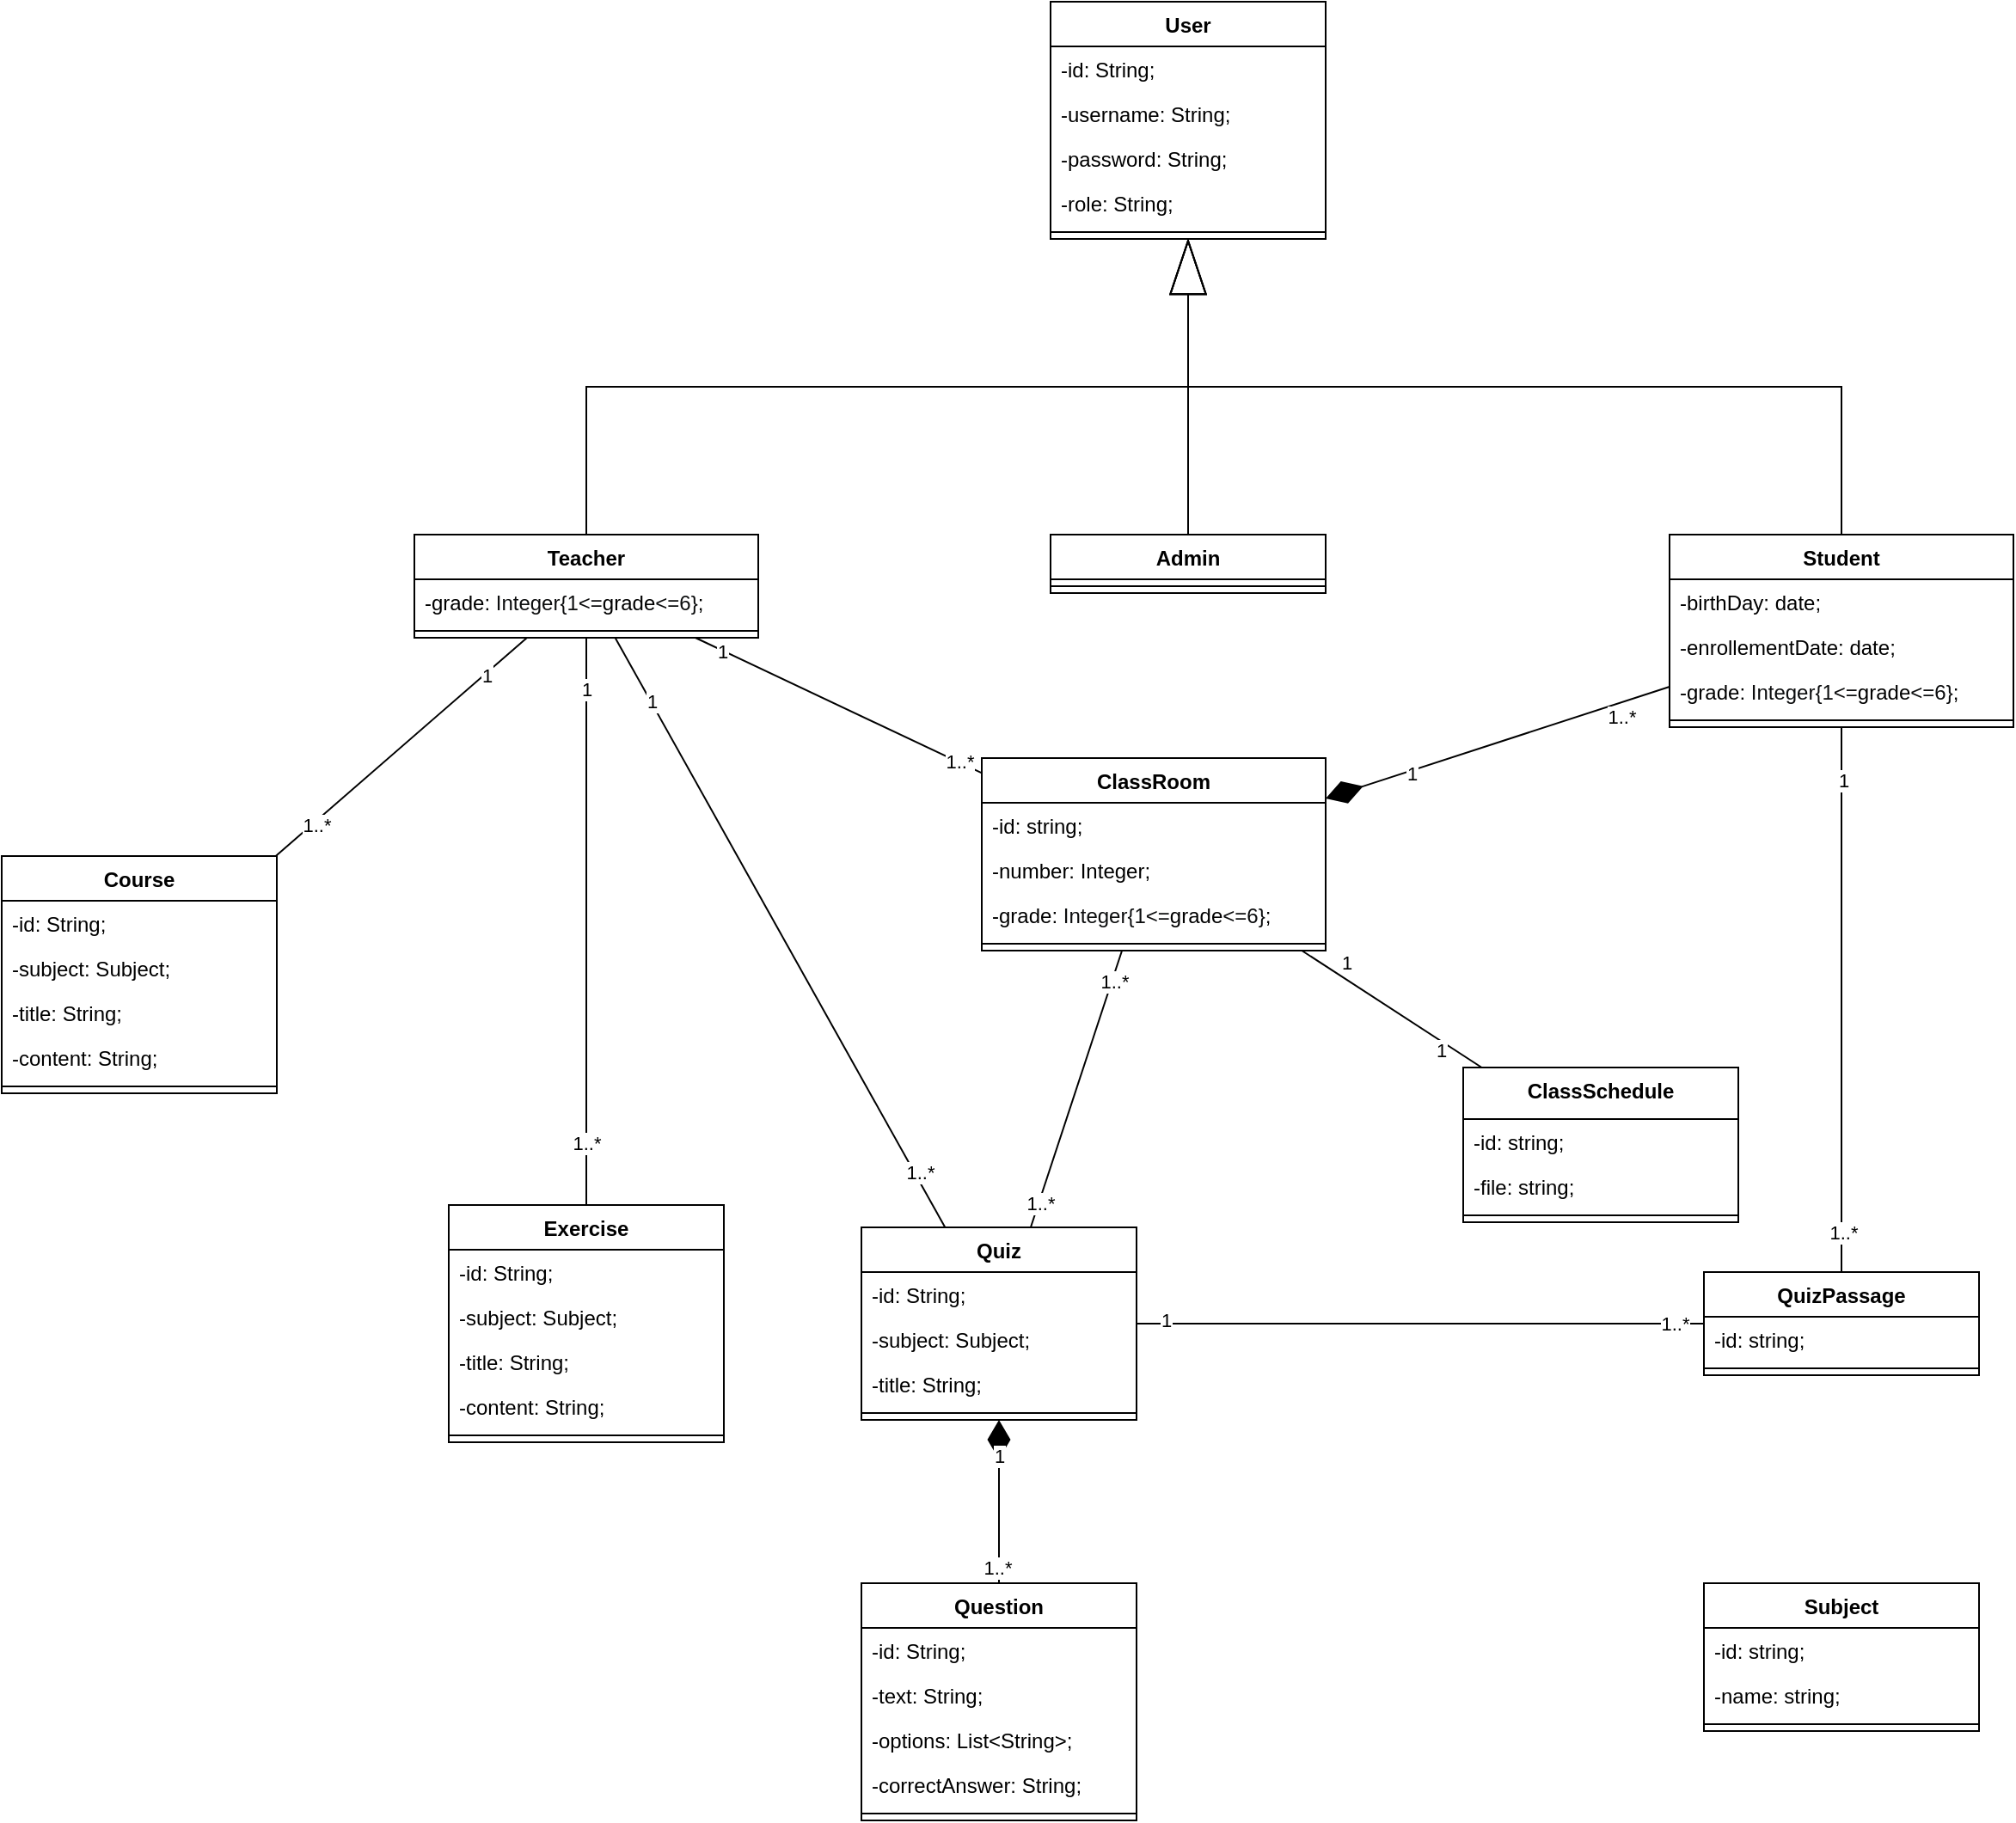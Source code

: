 <mxfile version="26.0.4">
  <diagram id="ZNLMa6NuQS9rF1U6yLBb" name="Class">
    <mxGraphModel dx="1740" dy="540" grid="1" gridSize="10" guides="1" tooltips="1" connect="1" arrows="1" fold="1" page="1" pageScale="1" pageWidth="827" pageHeight="1169" background="none" math="0" shadow="0">
      <root>
        <mxCell id="0" />
        <mxCell id="1" parent="0" />
        <mxCell id="Dh1BNLaKfbrA8YzyNQ19-1" value="User" style="swimlane;fontStyle=1;align=center;verticalAlign=top;childLayout=stackLayout;horizontal=1;startSize=26;horizontalStack=0;resizeParent=1;resizeParentMax=0;resizeLast=0;collapsible=1;marginBottom=0;whiteSpace=wrap;html=1;" parent="1" vertex="1">
          <mxGeometry y="40" width="160" height="138" as="geometry">
            <mxRectangle x="-90" y="130" width="70" height="30" as="alternateBounds" />
          </mxGeometry>
        </mxCell>
        <mxCell id="Dh1BNLaKfbrA8YzyNQ19-2" value="-id: String;" style="text;strokeColor=none;fillColor=none;align=left;verticalAlign=top;spacingLeft=4;spacingRight=4;overflow=hidden;rotatable=0;points=[[0,0.5],[1,0.5]];portConstraint=eastwest;whiteSpace=wrap;html=1;" parent="Dh1BNLaKfbrA8YzyNQ19-1" vertex="1">
          <mxGeometry y="26" width="160" height="26" as="geometry" />
        </mxCell>
        <mxCell id="Dh1BNLaKfbrA8YzyNQ19-5" value="-username: String;" style="text;strokeColor=none;fillColor=none;align=left;verticalAlign=top;spacingLeft=4;spacingRight=4;overflow=hidden;rotatable=0;points=[[0,0.5],[1,0.5]];portConstraint=eastwest;whiteSpace=wrap;html=1;" parent="Dh1BNLaKfbrA8YzyNQ19-1" vertex="1">
          <mxGeometry y="52" width="160" height="26" as="geometry" />
        </mxCell>
        <mxCell id="Dh1BNLaKfbrA8YzyNQ19-6" value="-password: String;" style="text;strokeColor=none;fillColor=none;align=left;verticalAlign=top;spacingLeft=4;spacingRight=4;overflow=hidden;rotatable=0;points=[[0,0.5],[1,0.5]];portConstraint=eastwest;whiteSpace=wrap;html=1;" parent="Dh1BNLaKfbrA8YzyNQ19-1" vertex="1">
          <mxGeometry y="78" width="160" height="26" as="geometry" />
        </mxCell>
        <mxCell id="Dh1BNLaKfbrA8YzyNQ19-7" value="-role: String;" style="text;strokeColor=none;fillColor=none;align=left;verticalAlign=top;spacingLeft=4;spacingRight=4;overflow=hidden;rotatable=0;points=[[0,0.5],[1,0.5]];portConstraint=eastwest;whiteSpace=wrap;html=1;" parent="Dh1BNLaKfbrA8YzyNQ19-1" vertex="1">
          <mxGeometry y="104" width="160" height="26" as="geometry" />
        </mxCell>
        <mxCell id="Dh1BNLaKfbrA8YzyNQ19-3" value="" style="line;strokeWidth=1;fillColor=none;align=left;verticalAlign=middle;spacingTop=-1;spacingLeft=3;spacingRight=3;rotatable=0;labelPosition=right;points=[];portConstraint=eastwest;strokeColor=inherit;" parent="Dh1BNLaKfbrA8YzyNQ19-1" vertex="1">
          <mxGeometry y="130" width="160" height="8" as="geometry" />
        </mxCell>
        <mxCell id="539YKd0gazJRQFYirJk1-3" style="rounded=0;orthogonalLoop=1;jettySize=auto;html=1;endArrow=none;endFill=0;" parent="1" source="vN_Mr8777Evo0_8Av_sA-1" target="vN_Mr8777Evo0_8Av_sA-65" edge="1">
          <mxGeometry relative="1" as="geometry" />
        </mxCell>
        <mxCell id="539YKd0gazJRQFYirJk1-4" value="1" style="edgeLabel;html=1;align=center;verticalAlign=middle;resizable=0;points=[];" parent="539YKd0gazJRQFYirJk1-3" vertex="1" connectable="0">
          <mxGeometry x="-0.815" y="-1" relative="1" as="geometry">
            <mxPoint as="offset" />
          </mxGeometry>
        </mxCell>
        <mxCell id="539YKd0gazJRQFYirJk1-5" value="1..*" style="edgeLabel;html=1;align=center;verticalAlign=middle;resizable=0;points=[];" parent="539YKd0gazJRQFYirJk1-3" vertex="1" connectable="0">
          <mxGeometry x="0.833" y="1" relative="1" as="geometry">
            <mxPoint as="offset" />
          </mxGeometry>
        </mxCell>
        <mxCell id="539YKd0gazJRQFYirJk1-7" style="rounded=0;orthogonalLoop=1;jettySize=auto;html=1;endArrow=none;endFill=0;" parent="1" source="vN_Mr8777Evo0_8Av_sA-1" target="vN_Mr8777Evo0_8Av_sA-33" edge="1">
          <mxGeometry relative="1" as="geometry" />
        </mxCell>
        <mxCell id="539YKd0gazJRQFYirJk1-14" value="1" style="edgeLabel;html=1;align=center;verticalAlign=middle;resizable=0;points=[];" parent="539YKd0gazJRQFYirJk1-7" vertex="1" connectable="0">
          <mxGeometry x="-0.79" y="1" relative="1" as="geometry">
            <mxPoint y="1" as="offset" />
          </mxGeometry>
        </mxCell>
        <mxCell id="539YKd0gazJRQFYirJk1-15" value="1..*" style="edgeLabel;html=1;align=center;verticalAlign=middle;resizable=0;points=[];" parent="539YKd0gazJRQFYirJk1-7" vertex="1" connectable="0">
          <mxGeometry x="0.821" y="3" relative="1" as="geometry">
            <mxPoint as="offset" />
          </mxGeometry>
        </mxCell>
        <mxCell id="VdvBMVLVdSBaLMed2xh4-1" style="rounded=0;orthogonalLoop=1;jettySize=auto;html=1;endArrow=none;endFill=0;" edge="1" parent="1" source="vN_Mr8777Evo0_8Av_sA-1" target="vN_Mr8777Evo0_8Av_sA-27">
          <mxGeometry relative="1" as="geometry" />
        </mxCell>
        <mxCell id="VdvBMVLVdSBaLMed2xh4-12" value="1" style="edgeLabel;html=1;align=center;verticalAlign=middle;resizable=0;points=[];" vertex="1" connectable="0" parent="VdvBMVLVdSBaLMed2xh4-1">
          <mxGeometry x="-0.819" relative="1" as="geometry">
            <mxPoint as="offset" />
          </mxGeometry>
        </mxCell>
        <mxCell id="VdvBMVLVdSBaLMed2xh4-13" value="1..*" style="edgeLabel;html=1;align=center;verticalAlign=middle;resizable=0;points=[];" vertex="1" connectable="0" parent="VdvBMVLVdSBaLMed2xh4-1">
          <mxGeometry x="0.778" relative="1" as="geometry">
            <mxPoint as="offset" />
          </mxGeometry>
        </mxCell>
        <mxCell id="VdvBMVLVdSBaLMed2xh4-2" style="rounded=0;orthogonalLoop=1;jettySize=auto;html=1;endArrow=none;endFill=0;" edge="1" parent="1" source="vN_Mr8777Evo0_8Av_sA-1" target="vN_Mr8777Evo0_8Av_sA-21">
          <mxGeometry relative="1" as="geometry" />
        </mxCell>
        <mxCell id="VdvBMVLVdSBaLMed2xh4-10" value="1" style="edgeLabel;html=1;align=center;verticalAlign=middle;resizable=0;points=[];" vertex="1" connectable="0" parent="VdvBMVLVdSBaLMed2xh4-2">
          <mxGeometry x="-0.669" y="1" relative="1" as="geometry">
            <mxPoint as="offset" />
          </mxGeometry>
        </mxCell>
        <mxCell id="VdvBMVLVdSBaLMed2xh4-11" value="1..*" style="edgeLabel;html=1;align=center;verticalAlign=middle;resizable=0;points=[];" vertex="1" connectable="0" parent="VdvBMVLVdSBaLMed2xh4-2">
          <mxGeometry x="0.694" y="1" relative="1" as="geometry">
            <mxPoint as="offset" />
          </mxGeometry>
        </mxCell>
        <mxCell id="VdvBMVLVdSBaLMed2xh4-7" style="rounded=0;orthogonalLoop=1;jettySize=auto;html=1;edgeStyle=elbowEdgeStyle;elbow=vertical;endArrow=blockThin;endFill=0;endSize=30;" edge="1" parent="1" source="vN_Mr8777Evo0_8Av_sA-1" target="Dh1BNLaKfbrA8YzyNQ19-1">
          <mxGeometry relative="1" as="geometry" />
        </mxCell>
        <mxCell id="vN_Mr8777Evo0_8Av_sA-1" value="Teacher" style="swimlane;fontStyle=1;align=center;verticalAlign=top;childLayout=stackLayout;horizontal=1;startSize=26;horizontalStack=0;resizeParent=1;resizeParentMax=0;resizeLast=0;collapsible=1;marginBottom=0;whiteSpace=wrap;html=1;" parent="1" vertex="1">
          <mxGeometry x="-370" y="350" width="200" height="60" as="geometry">
            <mxRectangle x="-320" y="560" width="80" height="30" as="alternateBounds" />
          </mxGeometry>
        </mxCell>
        <mxCell id="vN_Mr8777Evo0_8Av_sA-2" value="&lt;font face=&quot;Helvetica&quot;&gt;-grade:&amp;nbsp;&lt;span style=&quot;color: rgb(12, 13, 14);&quot;&gt;Integer{1&amp;lt;=&lt;/span&gt;&lt;/font&gt;grade&lt;font face=&quot;Helvetica&quot;&gt;&lt;span style=&quot;color: rgb(12, 13, 14);&quot;&gt;&amp;lt;=6}&lt;/span&gt;;&lt;/font&gt;" style="text;strokeColor=none;fillColor=none;align=left;verticalAlign=top;spacingLeft=4;spacingRight=4;overflow=hidden;rotatable=0;points=[[0,0.5],[1,0.5]];portConstraint=eastwest;whiteSpace=wrap;html=1;" parent="vN_Mr8777Evo0_8Av_sA-1" vertex="1">
          <mxGeometry y="26" width="200" height="26" as="geometry" />
        </mxCell>
        <mxCell id="vN_Mr8777Evo0_8Av_sA-3" value="" style="line;strokeWidth=1;fillColor=none;align=left;verticalAlign=middle;spacingTop=-1;spacingLeft=3;spacingRight=3;rotatable=0;labelPosition=right;points=[];portConstraint=eastwest;strokeColor=inherit;" parent="vN_Mr8777Evo0_8Av_sA-1" vertex="1">
          <mxGeometry y="52" width="200" height="8" as="geometry" />
        </mxCell>
        <mxCell id="tNp2N3DPysvYmru-6BIt-1" style="rounded=0;orthogonalLoop=1;jettySize=auto;html=1;endArrow=diamondThin;endFill=1;endSize=20;" parent="1" source="vN_Mr8777Evo0_8Av_sA-9" target="vN_Mr8777Evo0_8Av_sA-65" edge="1">
          <mxGeometry relative="1" as="geometry" />
        </mxCell>
        <mxCell id="tNp2N3DPysvYmru-6BIt-2" value="1..*" style="edgeLabel;html=1;align=center;verticalAlign=middle;resizable=0;points=[];" parent="tNp2N3DPysvYmru-6BIt-1" vertex="1" connectable="0">
          <mxGeometry x="-0.625" y="1" relative="1" as="geometry">
            <mxPoint x="9" y="4" as="offset" />
          </mxGeometry>
        </mxCell>
        <mxCell id="tNp2N3DPysvYmru-6BIt-3" value="1" style="edgeLabel;html=1;align=center;verticalAlign=middle;resizable=0;points=[];" parent="tNp2N3DPysvYmru-6BIt-1" vertex="1" connectable="0">
          <mxGeometry x="0.5" relative="1" as="geometry">
            <mxPoint y="2" as="offset" />
          </mxGeometry>
        </mxCell>
        <mxCell id="539YKd0gazJRQFYirJk1-19" style="rounded=0;orthogonalLoop=1;jettySize=auto;html=1;endArrow=none;endFill=0;" parent="1" source="vN_Mr8777Evo0_8Av_sA-9" target="539YKd0gazJRQFYirJk1-8" edge="1">
          <mxGeometry relative="1" as="geometry" />
        </mxCell>
        <mxCell id="VdvBMVLVdSBaLMed2xh4-14" value="1" style="edgeLabel;html=1;align=center;verticalAlign=middle;resizable=0;points=[];" vertex="1" connectable="0" parent="539YKd0gazJRQFYirJk1-19">
          <mxGeometry x="-0.805" y="1" relative="1" as="geometry">
            <mxPoint as="offset" />
          </mxGeometry>
        </mxCell>
        <mxCell id="VdvBMVLVdSBaLMed2xh4-15" value="1..*" style="edgeLabel;html=1;align=center;verticalAlign=middle;resizable=0;points=[];" vertex="1" connectable="0" parent="539YKd0gazJRQFYirJk1-19">
          <mxGeometry x="0.852" y="1" relative="1" as="geometry">
            <mxPoint as="offset" />
          </mxGeometry>
        </mxCell>
        <mxCell id="VdvBMVLVdSBaLMed2xh4-9" style="rounded=0;orthogonalLoop=1;jettySize=auto;html=1;edgeStyle=elbowEdgeStyle;elbow=vertical;endArrow=blockThin;endFill=0;endSize=30;" edge="1" parent="1" source="vN_Mr8777Evo0_8Av_sA-9" target="Dh1BNLaKfbrA8YzyNQ19-1">
          <mxGeometry relative="1" as="geometry" />
        </mxCell>
        <mxCell id="vN_Mr8777Evo0_8Av_sA-9" value="Student" style="swimlane;fontStyle=1;align=center;verticalAlign=top;childLayout=stackLayout;horizontal=1;startSize=26;horizontalStack=0;resizeParent=1;resizeParentMax=0;resizeLast=0;collapsible=1;marginBottom=0;whiteSpace=wrap;html=1;" parent="1" vertex="1">
          <mxGeometry x="360" y="350" width="200" height="112" as="geometry">
            <mxRectangle x="360" y="500" width="80" height="30" as="alternateBounds" />
          </mxGeometry>
        </mxCell>
        <mxCell id="vN_Mr8777Evo0_8Av_sA-10" value="-birthDay: date;" style="text;strokeColor=none;fillColor=none;align=left;verticalAlign=top;spacingLeft=4;spacingRight=4;overflow=hidden;rotatable=0;points=[[0,0.5],[1,0.5]];portConstraint=eastwest;whiteSpace=wrap;html=1;" parent="vN_Mr8777Evo0_8Av_sA-9" vertex="1">
          <mxGeometry y="26" width="200" height="26" as="geometry" />
        </mxCell>
        <mxCell id="0XGi0xnHWkdu8ip8EBw5-6" value="-enrollementDate: date;" style="text;strokeColor=none;fillColor=none;align=left;verticalAlign=top;spacingLeft=4;spacingRight=4;overflow=hidden;rotatable=0;points=[[0,0.5],[1,0.5]];portConstraint=eastwest;whiteSpace=wrap;html=1;" parent="vN_Mr8777Evo0_8Av_sA-9" vertex="1">
          <mxGeometry y="52" width="200" height="26" as="geometry" />
        </mxCell>
        <mxCell id="0XGi0xnHWkdu8ip8EBw5-5" value="&lt;font face=&quot;Helvetica&quot;&gt;-grade:&amp;nbsp;&lt;span style=&quot;color: rgb(12, 13, 14);&quot;&gt;Integer{1&amp;lt;=&lt;/span&gt;&lt;/font&gt;grade&lt;font face=&quot;Helvetica&quot;&gt;&lt;span style=&quot;color: rgb(12, 13, 14);&quot;&gt;&amp;lt;=6}&lt;/span&gt;;&lt;/font&gt;" style="text;strokeColor=none;fillColor=none;align=left;verticalAlign=top;spacingLeft=4;spacingRight=4;overflow=hidden;rotatable=0;points=[[0,0.5],[1,0.5]];portConstraint=eastwest;whiteSpace=wrap;html=1;" parent="vN_Mr8777Evo0_8Av_sA-9" vertex="1">
          <mxGeometry y="78" width="200" height="26" as="geometry" />
        </mxCell>
        <mxCell id="vN_Mr8777Evo0_8Av_sA-11" value="" style="line;strokeWidth=1;fillColor=none;align=left;verticalAlign=middle;spacingTop=-1;spacingLeft=3;spacingRight=3;rotatable=0;labelPosition=right;points=[];portConstraint=eastwest;strokeColor=inherit;" parent="vN_Mr8777Evo0_8Av_sA-9" vertex="1">
          <mxGeometry y="104" width="200" height="8" as="geometry" />
        </mxCell>
        <mxCell id="VdvBMVLVdSBaLMed2xh4-8" style="rounded=0;orthogonalLoop=1;jettySize=auto;html=1;edgeStyle=elbowEdgeStyle;elbow=vertical;endArrow=blockThin;endFill=0;endSize=30;" edge="1" parent="1" source="vN_Mr8777Evo0_8Av_sA-13" target="Dh1BNLaKfbrA8YzyNQ19-1">
          <mxGeometry relative="1" as="geometry" />
        </mxCell>
        <mxCell id="vN_Mr8777Evo0_8Av_sA-13" value="Admin" style="swimlane;fontStyle=1;align=center;verticalAlign=top;childLayout=stackLayout;horizontal=1;startSize=26;horizontalStack=0;resizeParent=1;resizeParentMax=0;resizeLast=0;collapsible=1;marginBottom=0;whiteSpace=wrap;html=1;" parent="1" vertex="1">
          <mxGeometry y="350" width="160" height="34" as="geometry" />
        </mxCell>
        <mxCell id="vN_Mr8777Evo0_8Av_sA-15" value="" style="line;strokeWidth=1;fillColor=none;align=left;verticalAlign=middle;spacingTop=-1;spacingLeft=3;spacingRight=3;rotatable=0;labelPosition=right;points=[];portConstraint=eastwest;strokeColor=inherit;" parent="vN_Mr8777Evo0_8Av_sA-13" vertex="1">
          <mxGeometry y="26" width="160" height="8" as="geometry" />
        </mxCell>
        <mxCell id="vN_Mr8777Evo0_8Av_sA-21" value="Course" style="swimlane;fontStyle=1;align=center;verticalAlign=top;childLayout=stackLayout;horizontal=1;startSize=26;horizontalStack=0;resizeParent=1;resizeParentMax=0;resizeLast=0;collapsible=1;marginBottom=0;whiteSpace=wrap;html=1;" parent="1" vertex="1">
          <mxGeometry x="-610" y="537" width="160" height="138" as="geometry">
            <mxRectangle x="-240" y="280" width="80" height="30" as="alternateBounds" />
          </mxGeometry>
        </mxCell>
        <mxCell id="vN_Mr8777Evo0_8Av_sA-22" value="-id: String;" style="text;strokeColor=none;fillColor=none;align=left;verticalAlign=top;spacingLeft=4;spacingRight=4;overflow=hidden;rotatable=0;points=[[0,0.5],[1,0.5]];portConstraint=eastwest;whiteSpace=wrap;html=1;" parent="vN_Mr8777Evo0_8Av_sA-21" vertex="1">
          <mxGeometry y="26" width="160" height="26" as="geometry" />
        </mxCell>
        <mxCell id="vN_Mr8777Evo0_8Av_sA-53" value="-subject: Subject;" style="text;strokeColor=none;fillColor=none;align=left;verticalAlign=top;spacingLeft=4;spacingRight=4;overflow=hidden;rotatable=0;points=[[0,0.5],[1,0.5]];portConstraint=eastwest;whiteSpace=wrap;html=1;" parent="vN_Mr8777Evo0_8Av_sA-21" vertex="1">
          <mxGeometry y="52" width="160" height="26" as="geometry" />
        </mxCell>
        <mxCell id="vN_Mr8777Evo0_8Av_sA-25" value="-title: String;" style="text;strokeColor=none;fillColor=none;align=left;verticalAlign=top;spacingLeft=4;spacingRight=4;overflow=hidden;rotatable=0;points=[[0,0.5],[1,0.5]];portConstraint=eastwest;whiteSpace=wrap;html=1;" parent="vN_Mr8777Evo0_8Av_sA-21" vertex="1">
          <mxGeometry y="78" width="160" height="26" as="geometry" />
        </mxCell>
        <mxCell id="vN_Mr8777Evo0_8Av_sA-26" value="-content: String;" style="text;strokeColor=none;fillColor=none;align=left;verticalAlign=top;spacingLeft=4;spacingRight=4;overflow=hidden;rotatable=0;points=[[0,0.5],[1,0.5]];portConstraint=eastwest;whiteSpace=wrap;html=1;" parent="vN_Mr8777Evo0_8Av_sA-21" vertex="1">
          <mxGeometry y="104" width="160" height="26" as="geometry" />
        </mxCell>
        <mxCell id="vN_Mr8777Evo0_8Av_sA-23" value="" style="line;strokeWidth=1;fillColor=none;align=left;verticalAlign=middle;spacingTop=-1;spacingLeft=3;spacingRight=3;rotatable=0;labelPosition=right;points=[];portConstraint=eastwest;strokeColor=inherit;" parent="vN_Mr8777Evo0_8Av_sA-21" vertex="1">
          <mxGeometry y="130" width="160" height="8" as="geometry" />
        </mxCell>
        <mxCell id="vN_Mr8777Evo0_8Av_sA-27" value="Exercise" style="swimlane;fontStyle=1;align=center;verticalAlign=top;childLayout=stackLayout;horizontal=1;startSize=26;horizontalStack=0;resizeParent=1;resizeParentMax=0;resizeLast=0;collapsible=1;marginBottom=0;whiteSpace=wrap;html=1;" parent="1" vertex="1">
          <mxGeometry x="-350" y="740" width="160" height="138" as="geometry">
            <mxRectangle x="-240" y="480" width="90" height="30" as="alternateBounds" />
          </mxGeometry>
        </mxCell>
        <mxCell id="vN_Mr8777Evo0_8Av_sA-28" value="-id: String;" style="text;strokeColor=none;fillColor=none;align=left;verticalAlign=top;spacingLeft=4;spacingRight=4;overflow=hidden;rotatable=0;points=[[0,0.5],[1,0.5]];portConstraint=eastwest;whiteSpace=wrap;html=1;" parent="vN_Mr8777Evo0_8Av_sA-27" vertex="1">
          <mxGeometry y="26" width="160" height="26" as="geometry" />
        </mxCell>
        <mxCell id="vN_Mr8777Evo0_8Av_sA-54" value="-subject: Subject;" style="text;strokeColor=none;fillColor=none;align=left;verticalAlign=top;spacingLeft=4;spacingRight=4;overflow=hidden;rotatable=0;points=[[0,0.5],[1,0.5]];portConstraint=eastwest;whiteSpace=wrap;html=1;" parent="vN_Mr8777Evo0_8Av_sA-27" vertex="1">
          <mxGeometry y="52" width="160" height="26" as="geometry" />
        </mxCell>
        <mxCell id="vN_Mr8777Evo0_8Av_sA-29" value="-title: String;" style="text;strokeColor=none;fillColor=none;align=left;verticalAlign=top;spacingLeft=4;spacingRight=4;overflow=hidden;rotatable=0;points=[[0,0.5],[1,0.5]];portConstraint=eastwest;whiteSpace=wrap;html=1;" parent="vN_Mr8777Evo0_8Av_sA-27" vertex="1">
          <mxGeometry y="78" width="160" height="26" as="geometry" />
        </mxCell>
        <mxCell id="vN_Mr8777Evo0_8Av_sA-30" value="-content: String;" style="text;strokeColor=none;fillColor=none;align=left;verticalAlign=top;spacingLeft=4;spacingRight=4;overflow=hidden;rotatable=0;points=[[0,0.5],[1,0.5]];portConstraint=eastwest;whiteSpace=wrap;html=1;" parent="vN_Mr8777Evo0_8Av_sA-27" vertex="1">
          <mxGeometry y="104" width="160" height="26" as="geometry" />
        </mxCell>
        <mxCell id="vN_Mr8777Evo0_8Av_sA-31" value="" style="line;strokeWidth=1;fillColor=none;align=left;verticalAlign=middle;spacingTop=-1;spacingLeft=3;spacingRight=3;rotatable=0;labelPosition=right;points=[];portConstraint=eastwest;strokeColor=inherit;" parent="vN_Mr8777Evo0_8Av_sA-27" vertex="1">
          <mxGeometry y="130" width="160" height="8" as="geometry" />
        </mxCell>
        <mxCell id="539YKd0gazJRQFYirJk1-16" style="rounded=0;orthogonalLoop=1;jettySize=auto;html=1;endArrow=none;endFill=0;" parent="1" source="vN_Mr8777Evo0_8Av_sA-33" target="vN_Mr8777Evo0_8Av_sA-65" edge="1">
          <mxGeometry relative="1" as="geometry" />
        </mxCell>
        <mxCell id="539YKd0gazJRQFYirJk1-17" value="1..*" style="edgeLabel;html=1;align=center;verticalAlign=middle;resizable=0;points=[];" parent="539YKd0gazJRQFYirJk1-16" vertex="1" connectable="0">
          <mxGeometry x="-0.823" y="-1" relative="1" as="geometry">
            <mxPoint as="offset" />
          </mxGeometry>
        </mxCell>
        <mxCell id="539YKd0gazJRQFYirJk1-18" value="1..*" style="edgeLabel;html=1;align=center;verticalAlign=middle;resizable=0;points=[];" parent="539YKd0gazJRQFYirJk1-16" vertex="1" connectable="0">
          <mxGeometry x="0.789" y="-1" relative="1" as="geometry">
            <mxPoint as="offset" />
          </mxGeometry>
        </mxCell>
        <mxCell id="539YKd0gazJRQFYirJk1-20" style="rounded=0;orthogonalLoop=1;jettySize=auto;html=1;endArrow=none;endFill=0;" parent="1" source="vN_Mr8777Evo0_8Av_sA-33" target="539YKd0gazJRQFYirJk1-8" edge="1">
          <mxGeometry relative="1" as="geometry" />
        </mxCell>
        <mxCell id="VdvBMVLVdSBaLMed2xh4-16" value="1" style="edgeLabel;html=1;align=center;verticalAlign=middle;resizable=0;points=[];" vertex="1" connectable="0" parent="539YKd0gazJRQFYirJk1-20">
          <mxGeometry x="-0.901" y="2" relative="1" as="geometry">
            <mxPoint as="offset" />
          </mxGeometry>
        </mxCell>
        <mxCell id="VdvBMVLVdSBaLMed2xh4-17" value="1..*" style="edgeLabel;html=1;align=center;verticalAlign=middle;resizable=0;points=[];" vertex="1" connectable="0" parent="539YKd0gazJRQFYirJk1-20">
          <mxGeometry x="0.896" relative="1" as="geometry">
            <mxPoint as="offset" />
          </mxGeometry>
        </mxCell>
        <mxCell id="vN_Mr8777Evo0_8Av_sA-33" value="Quiz" style="swimlane;fontStyle=1;align=center;verticalAlign=top;childLayout=stackLayout;horizontal=1;startSize=26;horizontalStack=0;resizeParent=1;resizeParentMax=0;resizeLast=0;collapsible=1;marginBottom=0;whiteSpace=wrap;html=1;" parent="1" vertex="1">
          <mxGeometry x="-110" y="753" width="160" height="112" as="geometry">
            <mxRectangle x="40" y="720" width="70" height="30" as="alternateBounds" />
          </mxGeometry>
        </mxCell>
        <mxCell id="vN_Mr8777Evo0_8Av_sA-34" value="-id: String;" style="text;strokeColor=none;fillColor=none;align=left;verticalAlign=top;spacingLeft=4;spacingRight=4;overflow=hidden;rotatable=0;points=[[0,0.5],[1,0.5]];portConstraint=eastwest;whiteSpace=wrap;html=1;" parent="vN_Mr8777Evo0_8Av_sA-33" vertex="1">
          <mxGeometry y="26" width="160" height="26" as="geometry" />
        </mxCell>
        <mxCell id="vN_Mr8777Evo0_8Av_sA-55" value="-subject: Subject;" style="text;strokeColor=none;fillColor=none;align=left;verticalAlign=top;spacingLeft=4;spacingRight=4;overflow=hidden;rotatable=0;points=[[0,0.5],[1,0.5]];portConstraint=eastwest;whiteSpace=wrap;html=1;" parent="vN_Mr8777Evo0_8Av_sA-33" vertex="1">
          <mxGeometry y="52" width="160" height="26" as="geometry" />
        </mxCell>
        <mxCell id="vN_Mr8777Evo0_8Av_sA-35" value="-title: String;" style="text;strokeColor=none;fillColor=none;align=left;verticalAlign=top;spacingLeft=4;spacingRight=4;overflow=hidden;rotatable=0;points=[[0,0.5],[1,0.5]];portConstraint=eastwest;whiteSpace=wrap;html=1;" parent="vN_Mr8777Evo0_8Av_sA-33" vertex="1">
          <mxGeometry y="78" width="160" height="26" as="geometry" />
        </mxCell>
        <mxCell id="vN_Mr8777Evo0_8Av_sA-37" value="" style="line;strokeWidth=1;fillColor=none;align=left;verticalAlign=middle;spacingTop=-1;spacingLeft=3;spacingRight=3;rotatable=0;labelPosition=right;points=[];portConstraint=eastwest;strokeColor=inherit;" parent="vN_Mr8777Evo0_8Av_sA-33" vertex="1">
          <mxGeometry y="104" width="160" height="8" as="geometry" />
        </mxCell>
        <mxCell id="539YKd0gazJRQFYirJk1-2" style="rounded=0;orthogonalLoop=1;jettySize=auto;html=1;endArrow=diamondThin;endFill=1;endSize=20;" parent="1" source="vN_Mr8777Evo0_8Av_sA-39" target="vN_Mr8777Evo0_8Av_sA-33" edge="1">
          <mxGeometry relative="1" as="geometry" />
        </mxCell>
        <mxCell id="539YKd0gazJRQFYirJk1-12" value="1" style="edgeLabel;html=1;align=center;verticalAlign=middle;resizable=0;points=[];" parent="539YKd0gazJRQFYirJk1-2" vertex="1" connectable="0">
          <mxGeometry x="0.553" relative="1" as="geometry">
            <mxPoint as="offset" />
          </mxGeometry>
        </mxCell>
        <mxCell id="539YKd0gazJRQFYirJk1-13" value="1..*" style="edgeLabel;html=1;align=center;verticalAlign=middle;resizable=0;points=[];" parent="539YKd0gazJRQFYirJk1-2" vertex="1" connectable="0">
          <mxGeometry x="-0.813" y="1" relative="1" as="geometry">
            <mxPoint as="offset" />
          </mxGeometry>
        </mxCell>
        <mxCell id="vN_Mr8777Evo0_8Av_sA-39" value="Question" style="swimlane;fontStyle=1;align=center;verticalAlign=top;childLayout=stackLayout;horizontal=1;startSize=26;horizontalStack=0;resizeParent=1;resizeParentMax=0;resizeLast=0;collapsible=1;marginBottom=0;whiteSpace=wrap;html=1;" parent="1" vertex="1">
          <mxGeometry x="-110" y="960" width="160" height="138" as="geometry">
            <mxRectangle x="40" y="1000" width="90" height="30" as="alternateBounds" />
          </mxGeometry>
        </mxCell>
        <mxCell id="vN_Mr8777Evo0_8Av_sA-40" value="-id: String;" style="text;strokeColor=none;fillColor=none;align=left;verticalAlign=top;spacingLeft=4;spacingRight=4;overflow=hidden;rotatable=0;points=[[0,0.5],[1,0.5]];portConstraint=eastwest;whiteSpace=wrap;html=1;" parent="vN_Mr8777Evo0_8Av_sA-39" vertex="1">
          <mxGeometry y="26" width="160" height="26" as="geometry" />
        </mxCell>
        <mxCell id="vN_Mr8777Evo0_8Av_sA-41" value="-text: String;" style="text;strokeColor=none;fillColor=none;align=left;verticalAlign=top;spacingLeft=4;spacingRight=4;overflow=hidden;rotatable=0;points=[[0,0.5],[1,0.5]];portConstraint=eastwest;whiteSpace=wrap;html=1;" parent="vN_Mr8777Evo0_8Av_sA-39" vertex="1">
          <mxGeometry y="52" width="160" height="26" as="geometry" />
        </mxCell>
        <mxCell id="vN_Mr8777Evo0_8Av_sA-45" value="-options: List&amp;lt;String&amp;gt;;" style="text;strokeColor=none;fillColor=none;align=left;verticalAlign=top;spacingLeft=4;spacingRight=4;overflow=hidden;rotatable=0;points=[[0,0.5],[1,0.5]];portConstraint=eastwest;whiteSpace=wrap;html=1;" parent="vN_Mr8777Evo0_8Av_sA-39" vertex="1">
          <mxGeometry y="78" width="160" height="26" as="geometry" />
        </mxCell>
        <mxCell id="vN_Mr8777Evo0_8Av_sA-42" value="-correctAnswer: String;" style="text;strokeColor=none;fillColor=none;align=left;verticalAlign=top;spacingLeft=4;spacingRight=4;overflow=hidden;rotatable=0;points=[[0,0.5],[1,0.5]];portConstraint=eastwest;whiteSpace=wrap;html=1;" parent="vN_Mr8777Evo0_8Av_sA-39" vertex="1">
          <mxGeometry y="104" width="160" height="26" as="geometry" />
        </mxCell>
        <mxCell id="vN_Mr8777Evo0_8Av_sA-43" value="" style="line;strokeWidth=1;fillColor=none;align=left;verticalAlign=middle;spacingTop=-1;spacingLeft=3;spacingRight=3;rotatable=0;labelPosition=right;points=[];portConstraint=eastwest;strokeColor=inherit;" parent="vN_Mr8777Evo0_8Av_sA-39" vertex="1">
          <mxGeometry y="130" width="160" height="8" as="geometry" />
        </mxCell>
        <mxCell id="vN_Mr8777Evo0_8Av_sA-57" value="Subject" style="swimlane;fontStyle=1;align=center;verticalAlign=top;childLayout=stackLayout;horizontal=1;startSize=26;horizontalStack=0;resizeParent=1;resizeParentMax=0;resizeLast=0;collapsible=1;marginBottom=0;whiteSpace=wrap;html=1;" parent="1" vertex="1">
          <mxGeometry x="380" y="960" width="160" height="86" as="geometry" />
        </mxCell>
        <mxCell id="vN_Mr8777Evo0_8Av_sA-58" value="-id: string;" style="text;strokeColor=none;fillColor=none;align=left;verticalAlign=top;spacingLeft=4;spacingRight=4;overflow=hidden;rotatable=0;points=[[0,0.5],[1,0.5]];portConstraint=eastwest;whiteSpace=wrap;html=1;" parent="vN_Mr8777Evo0_8Av_sA-57" vertex="1">
          <mxGeometry y="26" width="160" height="26" as="geometry" />
        </mxCell>
        <mxCell id="0XGi0xnHWkdu8ip8EBw5-2" value="-name: string;" style="text;strokeColor=none;fillColor=none;align=left;verticalAlign=top;spacingLeft=4;spacingRight=4;overflow=hidden;rotatable=0;points=[[0,0.5],[1,0.5]];portConstraint=eastwest;whiteSpace=wrap;html=1;" parent="vN_Mr8777Evo0_8Av_sA-57" vertex="1">
          <mxGeometry y="52" width="160" height="26" as="geometry" />
        </mxCell>
        <mxCell id="vN_Mr8777Evo0_8Av_sA-59" value="" style="line;strokeWidth=1;fillColor=none;align=left;verticalAlign=middle;spacingTop=-1;spacingLeft=3;spacingRight=3;rotatable=0;labelPosition=right;points=[];portConstraint=eastwest;strokeColor=inherit;" parent="vN_Mr8777Evo0_8Av_sA-57" vertex="1">
          <mxGeometry y="78" width="160" height="8" as="geometry" />
        </mxCell>
        <mxCell id="vN_Mr8777Evo0_8Av_sA-61" value="ClassSchedule" style="swimlane;fontStyle=1;align=center;verticalAlign=top;childLayout=stackLayout;horizontal=1;startSize=30;horizontalStack=0;resizeParent=1;resizeParentMax=0;resizeLast=0;collapsible=1;marginBottom=0;whiteSpace=wrap;html=1;" parent="1" vertex="1">
          <mxGeometry x="240" y="660" width="160" height="90" as="geometry">
            <mxRectangle x="40" y="540" width="90" height="30" as="alternateBounds" />
          </mxGeometry>
        </mxCell>
        <mxCell id="vN_Mr8777Evo0_8Av_sA-62" value="-id: string;" style="text;strokeColor=none;fillColor=none;align=left;verticalAlign=top;spacingLeft=4;spacingRight=4;overflow=hidden;rotatable=0;points=[[0,0.5],[1,0.5]];portConstraint=eastwest;whiteSpace=wrap;html=1;" parent="vN_Mr8777Evo0_8Av_sA-61" vertex="1">
          <mxGeometry y="30" width="160" height="26" as="geometry" />
        </mxCell>
        <mxCell id="0XGi0xnHWkdu8ip8EBw5-1" value="-file: string;" style="text;strokeColor=none;fillColor=none;align=left;verticalAlign=top;spacingLeft=4;spacingRight=4;overflow=hidden;rotatable=0;points=[[0,0.5],[1,0.5]];portConstraint=eastwest;whiteSpace=wrap;html=1;" parent="vN_Mr8777Evo0_8Av_sA-61" vertex="1">
          <mxGeometry y="56" width="160" height="26" as="geometry" />
        </mxCell>
        <mxCell id="vN_Mr8777Evo0_8Av_sA-63" value="" style="line;strokeWidth=1;fillColor=none;align=left;verticalAlign=middle;spacingTop=-1;spacingLeft=3;spacingRight=3;rotatable=0;labelPosition=right;points=[];portConstraint=eastwest;strokeColor=inherit;" parent="vN_Mr8777Evo0_8Av_sA-61" vertex="1">
          <mxGeometry y="82" width="160" height="8" as="geometry" />
        </mxCell>
        <mxCell id="tNp2N3DPysvYmru-6BIt-4" style="rounded=0;orthogonalLoop=1;jettySize=auto;html=1;endArrow=none;endFill=0;startArrow=none;startFill=0;startSize=20;" parent="1" source="vN_Mr8777Evo0_8Av_sA-65" target="vN_Mr8777Evo0_8Av_sA-61" edge="1">
          <mxGeometry relative="1" as="geometry" />
        </mxCell>
        <mxCell id="tNp2N3DPysvYmru-6BIt-5" value="1" style="edgeLabel;html=1;align=center;verticalAlign=middle;resizable=0;points=[];" parent="tNp2N3DPysvYmru-6BIt-4" vertex="1" connectable="0">
          <mxGeometry x="0.726" y="1" relative="1" as="geometry">
            <mxPoint x="-10" as="offset" />
          </mxGeometry>
        </mxCell>
        <mxCell id="tNp2N3DPysvYmru-6BIt-6" value="1" style="edgeLabel;html=1;align=center;verticalAlign=middle;resizable=0;points=[];" parent="tNp2N3DPysvYmru-6BIt-4" vertex="1" connectable="0">
          <mxGeometry x="-0.81" relative="1" as="geometry">
            <mxPoint x="16" as="offset" />
          </mxGeometry>
        </mxCell>
        <mxCell id="vN_Mr8777Evo0_8Av_sA-65" value="ClassRoom" style="swimlane;fontStyle=1;align=center;verticalAlign=top;childLayout=stackLayout;horizontal=1;startSize=26;horizontalStack=0;resizeParent=1;resizeParentMax=0;resizeLast=0;collapsible=1;marginBottom=0;whiteSpace=wrap;html=1;" parent="1" vertex="1">
          <mxGeometry x="-40" y="480" width="200" height="112" as="geometry">
            <mxRectangle x="20" y="450" width="100" height="30" as="alternateBounds" />
          </mxGeometry>
        </mxCell>
        <mxCell id="vN_Mr8777Evo0_8Av_sA-66" value="-id: string;" style="text;strokeColor=none;fillColor=none;align=left;verticalAlign=top;spacingLeft=4;spacingRight=4;overflow=hidden;rotatable=0;points=[[0,0.5],[1,0.5]];portConstraint=eastwest;whiteSpace=wrap;html=1;" parent="vN_Mr8777Evo0_8Av_sA-65" vertex="1">
          <mxGeometry y="26" width="200" height="26" as="geometry" />
        </mxCell>
        <mxCell id="0XGi0xnHWkdu8ip8EBw5-4" value="-number: Integer;" style="text;strokeColor=none;fillColor=none;align=left;verticalAlign=top;spacingLeft=4;spacingRight=4;overflow=hidden;rotatable=0;points=[[0,0.5],[1,0.5]];portConstraint=eastwest;whiteSpace=wrap;html=1;" parent="vN_Mr8777Evo0_8Av_sA-65" vertex="1">
          <mxGeometry y="52" width="200" height="26" as="geometry" />
        </mxCell>
        <mxCell id="0XGi0xnHWkdu8ip8EBw5-3" value="&lt;font face=&quot;Helvetica&quot;&gt;-grade:&amp;nbsp;&lt;span style=&quot;color: rgb(12, 13, 14);&quot;&gt;Integer{1&amp;lt;=&lt;/span&gt;&lt;/font&gt;grade&lt;font face=&quot;Helvetica&quot;&gt;&lt;span style=&quot;color: rgb(12, 13, 14);&quot;&gt;&amp;lt;=6}&lt;/span&gt;;&lt;/font&gt;" style="text;strokeColor=none;fillColor=none;align=left;verticalAlign=top;spacingLeft=4;spacingRight=4;overflow=hidden;rotatable=0;points=[[0,0.5],[1,0.5]];portConstraint=eastwest;whiteSpace=wrap;html=1;" parent="vN_Mr8777Evo0_8Av_sA-65" vertex="1">
          <mxGeometry y="78" width="200" height="26" as="geometry" />
        </mxCell>
        <mxCell id="vN_Mr8777Evo0_8Av_sA-67" value="" style="line;strokeWidth=1;fillColor=none;align=left;verticalAlign=middle;spacingTop=-1;spacingLeft=3;spacingRight=3;rotatable=0;labelPosition=right;points=[];portConstraint=eastwest;strokeColor=inherit;" parent="vN_Mr8777Evo0_8Av_sA-65" vertex="1">
          <mxGeometry y="104" width="200" height="8" as="geometry" />
        </mxCell>
        <mxCell id="539YKd0gazJRQFYirJk1-8" value="QuizPassage" style="swimlane;fontStyle=1;align=center;verticalAlign=top;childLayout=stackLayout;horizontal=1;startSize=26;horizontalStack=0;resizeParent=1;resizeParentMax=0;resizeLast=0;collapsible=1;marginBottom=0;whiteSpace=wrap;html=1;" parent="1" vertex="1">
          <mxGeometry x="380" y="779" width="160" height="60" as="geometry">
            <mxRectangle x="360" y="720" width="110" height="30" as="alternateBounds" />
          </mxGeometry>
        </mxCell>
        <mxCell id="539YKd0gazJRQFYirJk1-9" value="-id: string;" style="text;strokeColor=none;fillColor=none;align=left;verticalAlign=top;spacingLeft=4;spacingRight=4;overflow=hidden;rotatable=0;points=[[0,0.5],[1,0.5]];portConstraint=eastwest;whiteSpace=wrap;html=1;" parent="539YKd0gazJRQFYirJk1-8" vertex="1">
          <mxGeometry y="26" width="160" height="26" as="geometry" />
        </mxCell>
        <mxCell id="539YKd0gazJRQFYirJk1-11" value="" style="line;strokeWidth=1;fillColor=none;align=left;verticalAlign=middle;spacingTop=-1;spacingLeft=3;spacingRight=3;rotatable=0;labelPosition=right;points=[];portConstraint=eastwest;strokeColor=inherit;" parent="539YKd0gazJRQFYirJk1-8" vertex="1">
          <mxGeometry y="52" width="160" height="8" as="geometry" />
        </mxCell>
      </root>
    </mxGraphModel>
  </diagram>
</mxfile>
